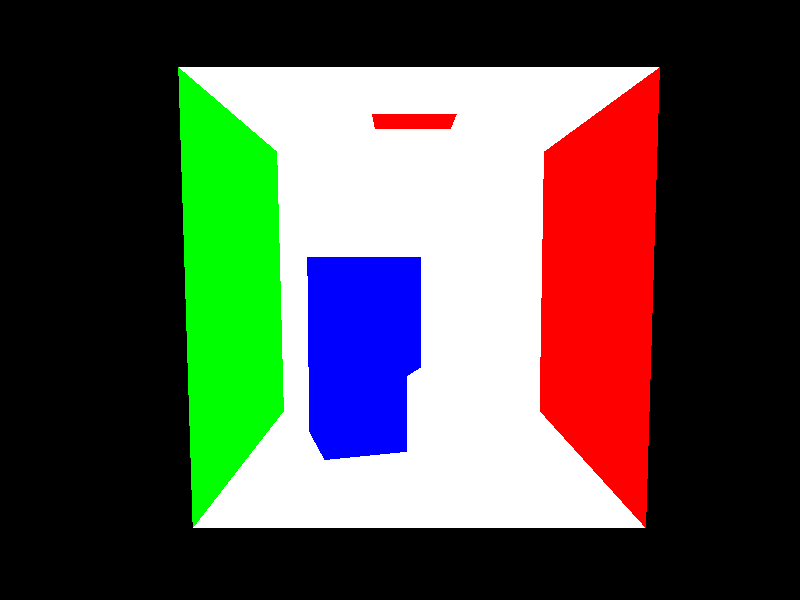 // Persistence Of Vision Ray Tracer Scene Description File
// File: cornell.pov
// Vers: 3.5
// Desc: Radiosity demo scene. See also http://www.Graphics.Cornell.EDU/online/box/
// Date: August 2001
// Auth: Kari Kivisalo

// +w300 +h300

   //location  <27.8, 27.3,-80.0>
camera {
   location  <30, 33, -71>
   up        <0, 1, 0>
   right     <-1.3333, 0, 0>
   look_at   <30, 32, -57>
}

light_source { <30, 52, 28> color rgb <1.0, 1.0, 1.0> }


// ------------------------ OBJECTS ----------------------------

// Light Patch

box {
   <21.3,54.87,33.2>, <34.3,54.88,22.7> 
   pigment { color rgb <1,0,0> }
   finish { ambient 0.2 diffuse 0.8 }
}

// Floor
triangle {
   <55.28, 0.0, 0.0>, <0.0, 0.0, 0.0>, <0.0, 0.0, 55.92>
   pigment { color rgb <1,1,1> }
   finish { ambient 0.2 diffuse 0.8 }
}
triangle {
   <55.28, 0.0, 0.0>, <0.0, 0.0, 55.92>, <54.96, 0.0, 55.92>
   pigment { color rgb <1,1,1> }
   finish { ambient 0.2 diffuse 0.8 }
}
// Ceiling
triangle {
   <55.60, 54.88, 0.0>, <55.60, 54.88, 55.92>, <0.0, 54.88, 55.92>
   pigment { color rgb <1,1,1> }
   finish { ambient 0.2 diffuse 0.8 }
}
triangle {
   <55.60, 54.88, 0.0>, <0.0, 54.88, 55.92>, <0.0, 54.88, 0.0>
   pigment { color rgb <1,1,1> }
   finish { ambient 0.2 diffuse 0.8 }
}
// Back wall
triangle {
   <0.0, 54.88, 55.92>, <55.60, 54.88, 55.92>, <54.96, 0.0, 55.92>
   pigment { color rgb <1,1,1> }
   finish { ambient 0.2 diffuse 0.8 }
}
triangle {
   <0.0, 54.88, 55.92>, <54.96, 0.0, 55.92>, <0.0, 0.0, 55.92>
   pigment { color rgb <1,1,1> }
   finish { ambient 0.2 diffuse 0.8 }
}

// Right wall
triangle {
   <0.0, 54.88, 0.0>, <0.0, 54.88, 55.92>, <0.0, 0.0, 55.92>
   pigment { color rgb <1,0,0> }
   finish { ambient 0.2 diffuse 0.8 }
}
triangle {
   <0.0, 54.88, 0.0>, <0.0, 0.0, 55.92>, <0.0, 0.0, 0.0>
   pigment { color rgb <1,0,0> }
   finish { ambient 0.2 diffuse 0.8 }
}
//texture {Green}

// Left wall
triangle {
   <55.28, 0.0, 0.0>, <54.96, 0.0, 55.92>, <55.60, 54.88, 55.92>
   pigment { color rgb <0,1,0> }
   finish { ambient 0.2 diffuse 0.8 }
}
triangle {
   <55.28, 0.0, 0.0>, <55.60, 54.88, 55.92>, <55.60, 54.88, 0.0>
   pigment { color rgb <0,1,0> }
   finish { ambient 0.2 diffuse 0.8 }
}
//texture {Red}

// Short block
triangle {
   <13.00, 16.50, 6.50>, <8.20, 16.50, 22.50>, <24.00, 16.50, 27.20>
   pigment { color rgb <1,1,1> }
   finish { ambient 0.2 diffuse 0.8 }
}
triangle {
   <13.00, 16.50, 6.50>, <24.00, 16.50, 27.20>, <29.00, 16.50, 11.40>
   pigment { color rgb <1,1,1> }
   finish { ambient 0.2 diffuse 0.8 }
}
triangle {
   <29.00, 0.0, 11.40>, <29.00, 16.50, 11.40>, <24.00, 16.50, 27.20>
   pigment { color rgb <1,1,1> }
   finish { ambient 0.2 diffuse 0.8 }
}
triangle {
   <29.00, 0.0, 11.40>, <24.00, 16.50, 27.20>, <24.00, 0.0, 27.20>
   pigment { color rgb <1,1,1> }
   finish { ambient 0.2 diffuse 0.8 }
}
triangle {
   <13.00, 0.0, 6.50>, <13.00, 16.50, 6.50>, <29.00, 16.50, 11.40>
   pigment { color rgb <1,1,1> }
   finish { ambient 0.2 diffuse 0.8 }
}
triangle {
   <13.00, 0.0, 6.50>, <29.00, 16.50, 11.40>, <29.00, 0.0, 11.40>
   pigment { color rgb <1,1,1> }
   finish { ambient 0.2 diffuse 0.8 }
}
triangle {
   <8.20, 0.0, 22.50>, <8.20, 16.50, 22.50>, <13.00, 16.50, 6.50>
   pigment { color rgb <1,1,1> }
   finish { ambient 0.2 diffuse 0.8 }
}
triangle {
   <8.20, 0.0, 22.50>, <13.00, 16.50, 6.50>, <13.00, 0.0, 6.50>
   pigment { color rgb <1,1,1> }
   finish { ambient 0.2 diffuse 0.8 }
}
triangle {
   <24.00, 0.0, 27.20>, <24.00, 16.50, 27.20>, <8.20, 16.50, 22.50>
   pigment { color rgb <1,1,1> }
   finish { ambient 0.2 diffuse 0.8 }
}
triangle {
   <24.00, 0.0, 27.20>, <8.20, 16.50, 22.50>, <8.20, 0.0, 22.50>
   pigment { color rgb <1,1,1> }
   finish { ambient 0.2 diffuse 0.8 }
}
//texture { White }

// Tall block
triangle {
   <42.30, 33.00, 24.70>, <26.50, 33.00, 29.60>, <31.40, 33.00, 45.60>
   pigment { color rgb <0,1,1> }
   finish { ambient 0.2 diffuse 0.8 }
}
triangle {
   <42.30, 33.00, 24.70>, <31.40, 33.00, 45.60>, <47.20, 33.00, 40.60>
   pigment { color rgb <0,0,1> }
   finish { ambient 0.2 diffuse 0.8 }
}
triangle {
   <42.30, 0.0, 24.70>, <42.30, 33.00, 24.70>, <47.20, 33.00, 40.60>
   pigment { color rgb <0,0,1> }
   finish { ambient 0.2 diffuse 0.8 }
}
triangle {
   <42.30, 0.0, 24.70>, <47.20, 33.00, 40.60>, <47.20, 0.0, 40.60>
   pigment { color rgb <0,0,1> }
   finish { ambient 0.2 diffuse 0.8 }
}
triangle {
   <47.20, 0.0, 40.60>, <47.20, 33.00, 40.60>, <31.40, 33.00, 45.60>
   pigment { color rgb <0,0,1> }
   finish { ambient 0.2 diffuse 0.8 }
}
triangle {
   <47.20, 0.0, 40.60>, <31.40, 33.00, 45.60>, <31.40, 0.0, 45.60>
   pigment { color rgb <0,0,1> }
   finish { ambient 0.2 diffuse 0.8 }
}
triangle {
   <31.40, 0.0, 45.60>, <31.40, 33.00, 45.60>, <26.50, 33.00, 29.60>
   pigment { color rgb <0,0,1> }
   finish { ambient 0.2 diffuse 0.8 }
}
triangle {
   <31.40, 0.0, 45.60>, <26.50, 33.00, 29.60>, <26.50, 0.0, 29.60>
   pigment { color rgb <0,0,1> }
   finish { ambient 0.2 diffuse 0.8 }
}
triangle {
   <26.50, 0.0, 29.60>, <26.50, 33.00, 29.60>, <42.30, 33.00, 24.70>
   pigment { color rgb <0,0,1> }
   finish { ambient 0.2 diffuse 0.8 }
}
triangle {
   <26.50, 0.0, 29.60>, <42.30, 33.00, 24.70>, <42.30, 0.0, 24.70>
   pigment { color rgb <0,0,1> }
   finish { ambient 0.2 diffuse 0.8 }
}
//texture {White}

